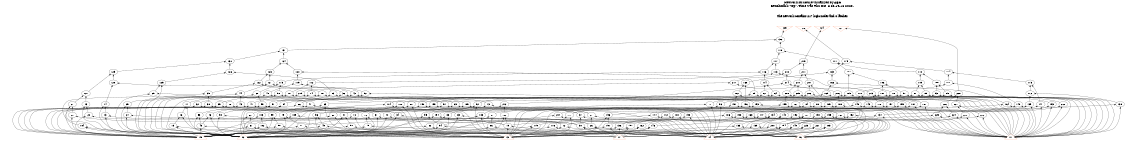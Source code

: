 # Network structure generated by ABC

digraph network {
size = "7.5,10";
center = true;
edge [dir = back];

{
  node [shape = plaintext];
  edge [style = invis];
  LevelTitle1 [label=""];
  LevelTitle2 [label=""];
  Level10 [label = ""];
  Level9 [label = ""];
  Level8 [label = ""];
  Level7 [label = ""];
  Level6 [label = ""];
  Level5 [label = ""];
  Level4 [label = ""];
  Level3 [label = ""];
  Level2 [label = ""];
  Level1 [label = ""];
  Level0 [label = ""];
  LevelTitle1 ->  LevelTitle2 ->  Level10 ->  Level9 ->  Level8 ->  Level7 ->  Level6 ->  Level5 ->  Level4 ->  Level3 ->  Level2 ->  Level1 ->  Level0;
}

{
  rank = same;
  LevelTitle1;
  title1 [shape=plaintext,
          fontsize=20,
          fontname = "Times-Roman",
          label="Network structure visualized by ABC\nBenchmark \"top\". Time was Thu Oct  8 20:19:16 2020. "
         ];
}

{
  rank = same;
  LevelTitle2;
  title2 [shape=plaintext,
          fontsize=18,
          fontname = "Times-Roman",
          label="The network contains 217 logic nodes and 0 latches.\n"
         ];
}

{
  rank = same;
  Level10;
  Node8 [label = "_25", shape = invtriangle, color = coral, fillcolor = coral];
  Node9 [label = "_26", shape = invtriangle, color = coral, fillcolor = coral];
  Node10 [label = "_24", shape = invtriangle, color = coral, fillcolor = coral];
  Node11 [label = "_27", shape = invtriangle, color = coral, fillcolor = coral];
}

{
  rank = same;
  Level9;
  Node132 [label = "132\n", shape = ellipse];
}

{
  rank = same;
  Level8;
  Node118 [label = "118\n", shape = ellipse];
  Node131 [label = "131\n", shape = ellipse];
}

{
  rank = same;
  Level7;
  Node111 [label = "111\n", shape = ellipse];
  Node117 [label = "117\n", shape = ellipse];
  Node124 [label = "124\n", shape = ellipse];
  Node130 [label = "130\n", shape = ellipse];
  Node175 [label = "175\n", shape = ellipse];
  Node219 [label = "219\n", shape = ellipse];
}

{
  rank = same;
  Level6;
  Node107 [label = "107\n", shape = ellipse];
  Node110 [label = "110\n", shape = ellipse];
  Node113 [label = "113\n", shape = ellipse];
  Node116 [label = "116\n", shape = ellipse];
  Node120 [label = "120\n", shape = ellipse];
  Node123 [label = "123\n", shape = ellipse];
  Node126 [label = "126\n", shape = ellipse];
  Node129 [label = "129\n", shape = ellipse];
  Node169 [label = "169\n", shape = ellipse];
  Node174 [label = "174\n", shape = ellipse];
  Node211 [label = "211\n", shape = ellipse];
  Node218 [label = "218\n", shape = ellipse];
}

{
  rank = same;
  Level5;
  Node106 [label = "106\n", shape = ellipse];
  Node108 [label = "108\n", shape = ellipse];
  Node109 [label = "109\n", shape = ellipse];
  Node112 [label = "112\n", shape = ellipse];
  Node114 [label = "114\n", shape = ellipse];
  Node115 [label = "115\n", shape = ellipse];
  Node119 [label = "119\n", shape = ellipse];
  Node121 [label = "121\n", shape = ellipse];
  Node122 [label = "122\n", shape = ellipse];
  Node125 [label = "125\n", shape = ellipse];
  Node128 [label = "128\n", shape = ellipse];
  Node166 [label = "166\n", shape = ellipse];
  Node168 [label = "168\n", shape = ellipse];
  Node171 [label = "171\n", shape = ellipse];
  Node173 [label = "173\n", shape = ellipse];
  Node207 [label = "207\n", shape = ellipse];
  Node210 [label = "210\n", shape = ellipse];
  Node214 [label = "214\n", shape = ellipse];
  Node217 [label = "217\n", shape = ellipse];
}

{
  rank = same;
  Level4;
  Node18 [label = "18\n", shape = ellipse];
  Node29 [label = "29\n", shape = ellipse];
  Node33 [label = "33\n", shape = ellipse];
  Node36 [label = "36\n", shape = ellipse];
  Node39 [label = "39\n", shape = ellipse];
  Node42 [label = "42\n", shape = ellipse];
  Node44 [label = "44\n", shape = ellipse];
  Node48 [label = "48\n", shape = ellipse];
  Node52 [label = "52\n", shape = ellipse];
  Node55 [label = "55\n", shape = ellipse];
  Node58 [label = "58\n", shape = ellipse];
  Node60 [label = "60\n", shape = ellipse];
  Node64 [label = "64\n", shape = ellipse];
  Node67 [label = "67\n", shape = ellipse];
  Node70 [label = "70\n", shape = ellipse];
  Node74 [label = "74\n", shape = ellipse];
  Node78 [label = "78\n", shape = ellipse];
  Node81 [label = "81\n", shape = ellipse];
  Node85 [label = "85\n", shape = ellipse];
  Node89 [label = "89\n", shape = ellipse];
  Node93 [label = "93\n", shape = ellipse];
  Node97 [label = "97\n", shape = ellipse];
  Node101 [label = "101\n", shape = ellipse];
  Node105 [label = "105\n", shape = ellipse];
  Node127 [label = "127\n", shape = ellipse];
  Node165 [label = "165\n", shape = ellipse];
  Node167 [label = "167\n", shape = ellipse];
  Node170 [label = "170\n", shape = ellipse];
  Node172 [label = "172\n", shape = ellipse];
  Node206 [label = "206\n", shape = ellipse];
  Node208 [label = "208\n", shape = ellipse];
  Node209 [label = "209\n", shape = ellipse];
  Node213 [label = "213\n", shape = ellipse];
  Node215 [label = "215\n", shape = ellipse];
  Node216 [label = "216\n", shape = ellipse];
  Node228 [label = "228\n", shape = ellipse];
}

{
  rank = same;
  Level3;
  Node14 [label = "14\n", shape = ellipse];
  Node17 [label = "17\n", shape = ellipse];
  Node21 [label = "21\n", shape = ellipse];
  Node23 [label = "23\n", shape = ellipse];
  Node25 [label = "25\n", shape = ellipse];
  Node28 [label = "28\n", shape = ellipse];
  Node32 [label = "32\n", shape = ellipse];
  Node35 [label = "35\n", shape = ellipse];
  Node38 [label = "38\n", shape = ellipse];
  Node41 [label = "41\n", shape = ellipse];
  Node43 [label = "43\n", shape = ellipse];
  Node47 [label = "47\n", shape = ellipse];
  Node51 [label = "51\n", shape = ellipse];
  Node54 [label = "54\n", shape = ellipse];
  Node57 [label = "57\n", shape = ellipse];
  Node59 [label = "59\n", shape = ellipse];
  Node63 [label = "63\n", shape = ellipse];
  Node66 [label = "66\n", shape = ellipse];
  Node69 [label = "69\n", shape = ellipse];
  Node73 [label = "73\n", shape = ellipse];
  Node77 [label = "77\n", shape = ellipse];
  Node80 [label = "80\n", shape = ellipse];
  Node84 [label = "84\n", shape = ellipse];
  Node88 [label = "88\n", shape = ellipse];
  Node92 [label = "92\n", shape = ellipse];
  Node96 [label = "96\n", shape = ellipse];
  Node100 [label = "100\n", shape = ellipse];
  Node104 [label = "104\n", shape = ellipse];
  Node135 [label = "135\n", shape = ellipse];
  Node138 [label = "138\n", shape = ellipse];
  Node141 [label = "141\n", shape = ellipse];
  Node143 [label = "143\n", shape = ellipse];
  Node145 [label = "145\n", shape = ellipse];
  Node148 [label = "148\n", shape = ellipse];
  Node151 [label = "151\n", shape = ellipse];
  Node153 [label = "153\n", shape = ellipse];
  Node156 [label = "156\n", shape = ellipse];
  Node159 [label = "159\n", shape = ellipse];
  Node161 [label = "161\n", shape = ellipse];
  Node164 [label = "164\n", shape = ellipse];
  Node178 [label = "178\n", shape = ellipse];
  Node181 [label = "181\n", shape = ellipse];
  Node185 [label = "185\n", shape = ellipse];
  Node187 [label = "187\n", shape = ellipse];
  Node188 [label = "188\n", shape = ellipse];
  Node190 [label = "190\n", shape = ellipse];
  Node193 [label = "193\n", shape = ellipse];
  Node195 [label = "195\n", shape = ellipse];
  Node197 [label = "197\n", shape = ellipse];
  Node199 [label = "199\n", shape = ellipse];
  Node202 [label = "202\n", shape = ellipse];
  Node205 [label = "205\n", shape = ellipse];
  Node212 [label = "212\n", shape = ellipse];
  Node226 [label = "226\n", shape = ellipse];
  Node227 [label = "227\n", shape = ellipse];
}

{
  rank = same;
  Level2;
  Node13 [label = "13\n", shape = ellipse];
  Node16 [label = "16\n", shape = ellipse];
  Node20 [label = "20\n", shape = ellipse];
  Node22 [label = "22\n", shape = ellipse];
  Node24 [label = "24\n", shape = ellipse];
  Node27 [label = "27\n", shape = ellipse];
  Node31 [label = "31\n", shape = ellipse];
  Node34 [label = "34\n", shape = ellipse];
  Node37 [label = "37\n", shape = ellipse];
  Node40 [label = "40\n", shape = ellipse];
  Node46 [label = "46\n", shape = ellipse];
  Node50 [label = "50\n", shape = ellipse];
  Node53 [label = "53\n", shape = ellipse];
  Node56 [label = "56\n", shape = ellipse];
  Node62 [label = "62\n", shape = ellipse];
  Node65 [label = "65\n", shape = ellipse];
  Node68 [label = "68\n", shape = ellipse];
  Node72 [label = "72\n", shape = ellipse];
  Node76 [label = "76\n", shape = ellipse];
  Node79 [label = "79\n", shape = ellipse];
  Node83 [label = "83\n", shape = ellipse];
  Node87 [label = "87\n", shape = ellipse];
  Node91 [label = "91\n", shape = ellipse];
  Node95 [label = "95\n", shape = ellipse];
  Node99 [label = "99\n", shape = ellipse];
  Node103 [label = "103\n", shape = ellipse];
  Node134 [label = "134\n", shape = ellipse];
  Node137 [label = "137\n", shape = ellipse];
  Node140 [label = "140\n", shape = ellipse];
  Node142 [label = "142\n", shape = ellipse];
  Node144 [label = "144\n", shape = ellipse];
  Node147 [label = "147\n", shape = ellipse];
  Node150 [label = "150\n", shape = ellipse];
  Node152 [label = "152\n", shape = ellipse];
  Node155 [label = "155\n", shape = ellipse];
  Node158 [label = "158\n", shape = ellipse];
  Node160 [label = "160\n", shape = ellipse];
  Node163 [label = "163\n", shape = ellipse];
  Node177 [label = "177\n", shape = ellipse];
  Node180 [label = "180\n", shape = ellipse];
  Node182 [label = "182\n", shape = ellipse];
  Node183 [label = "183\n", shape = ellipse];
  Node186 [label = "186\n", shape = ellipse];
  Node189 [label = "189\n", shape = ellipse];
  Node192 [label = "192\n", shape = ellipse];
  Node194 [label = "194\n", shape = ellipse];
  Node196 [label = "196\n", shape = ellipse];
  Node198 [label = "198\n", shape = ellipse];
  Node201 [label = "201\n", shape = ellipse];
  Node204 [label = "204\n", shape = ellipse];
  Node220 [label = "220\n", shape = ellipse];
  Node222 [label = "222\n", shape = ellipse];
  Node224 [label = "224\n", shape = ellipse];
  Node225 [label = "225\n", shape = ellipse];
}

{
  rank = same;
  Level1;
  Node12 [label = "12\n", shape = ellipse];
  Node15 [label = "15\n", shape = ellipse];
  Node19 [label = "19\n", shape = ellipse];
  Node26 [label = "26\n", shape = ellipse];
  Node30 [label = "30\n", shape = ellipse];
  Node45 [label = "45\n", shape = ellipse];
  Node49 [label = "49\n", shape = ellipse];
  Node61 [label = "61\n", shape = ellipse];
  Node71 [label = "71\n", shape = ellipse];
  Node75 [label = "75\n", shape = ellipse];
  Node82 [label = "82\n", shape = ellipse];
  Node86 [label = "86\n", shape = ellipse];
  Node90 [label = "90\n", shape = ellipse];
  Node94 [label = "94\n", shape = ellipse];
  Node98 [label = "98\n", shape = ellipse];
  Node102 [label = "102\n", shape = ellipse];
  Node133 [label = "133\n", shape = ellipse];
  Node136 [label = "136\n", shape = ellipse];
  Node139 [label = "139\n", shape = ellipse];
  Node146 [label = "146\n", shape = ellipse];
  Node149 [label = "149\n", shape = ellipse];
  Node154 [label = "154\n", shape = ellipse];
  Node157 [label = "157\n", shape = ellipse];
  Node162 [label = "162\n", shape = ellipse];
  Node176 [label = "176\n", shape = ellipse];
  Node179 [label = "179\n", shape = ellipse];
  Node184 [label = "184\n", shape = ellipse];
  Node191 [label = "191\n", shape = ellipse];
  Node200 [label = "200\n", shape = ellipse];
  Node203 [label = "203\n", shape = ellipse];
  Node221 [label = "221\n", shape = ellipse];
  Node223 [label = "223\n", shape = ellipse];
}

{
  rank = same;
  Level0;
  Node1 [label = "_7", shape = triangle, color = coral, fillcolor = coral];
  Node2 [label = "_6", shape = triangle, color = coral, fillcolor = coral];
  Node3 [label = "_5", shape = triangle, color = coral, fillcolor = coral];
  Node4 [label = "_4", shape = triangle, color = coral, fillcolor = coral];
  Node5 [label = "_3", shape = triangle, color = coral, fillcolor = coral];
  Node6 [label = "_2", shape = triangle, color = coral, fillcolor = coral];
  Node7 [label = "_1", shape = triangle, color = coral, fillcolor = coral];
}

title1 -> title2 [style = invis];
title2 -> Node8 [style = invis];
title2 -> Node9 [style = invis];
title2 -> Node10 [style = invis];
title2 -> Node11 [style = invis];
Node8 -> Node9 [style = invis];
Node9 -> Node10 [style = invis];
Node10 -> Node11 [style = invis];
Node8 -> Node132 [style = solid];
Node9 -> Node175 [style = solid];
Node10 -> Node219 [style = solid];
Node11 -> Node228 [style = solid];
Node12 -> Node2 [style = solid];
Node12 -> Node5 [style = solid];
Node13 -> Node3 [style = solid];
Node13 -> Node12 [style = solid];
Node14 -> Node6 [style = solid];
Node14 -> Node13 [style = solid];
Node15 -> Node3 [style = solid];
Node15 -> Node4 [style = solid];
Node16 -> Node6 [style = solid];
Node16 -> Node15 [style = solid];
Node17 -> Node5 [style = solid];
Node17 -> Node16 [style = solid];
Node18 -> Node7 [style = solid];
Node18 -> Node17 [style = solid];
Node19 -> Node2 [style = solid];
Node19 -> Node5 [style = solid];
Node20 -> Node3 [style = solid];
Node20 -> Node19 [style = solid];
Node21 -> Node6 [style = solid];
Node21 -> Node20 [style = solid];
Node22 -> Node3 [style = solid];
Node22 -> Node12 [style = solid];
Node23 -> Node6 [style = solid];
Node23 -> Node22 [style = solid];
Node24 -> Node3 [style = solid];
Node24 -> Node19 [style = solid];
Node25 -> Node6 [style = solid];
Node25 -> Node24 [style = solid];
Node26 -> Node1 [style = solid];
Node26 -> Node2 [style = solid];
Node27 -> Node4 [style = solid];
Node27 -> Node26 [style = solid];
Node28 -> Node3 [style = solid];
Node28 -> Node27 [style = solid];
Node29 -> Node6 [style = solid];
Node29 -> Node28 [style = solid];
Node30 -> Node1 [style = solid];
Node30 -> Node2 [style = solid];
Node31 -> Node6 [style = solid];
Node31 -> Node30 [style = solid];
Node32 -> Node3 [style = solid];
Node32 -> Node31 [style = solid];
Node33 -> Node7 [style = solid];
Node33 -> Node32 [style = solid];
Node34 -> Node6 [style = solid];
Node34 -> Node26 [style = solid];
Node35 -> Node3 [style = solid];
Node35 -> Node34 [style = solid];
Node36 -> Node7 [style = solid];
Node36 -> Node35 [style = solid];
Node37 -> Node4 [style = solid];
Node37 -> Node30 [style = solid];
Node38 -> Node3 [style = solid];
Node38 -> Node37 [style = solid];
Node39 -> Node6 [style = solid];
Node39 -> Node38 [style = solid];
Node40 -> Node6 [style = solid];
Node40 -> Node30 [style = solid];
Node41 -> Node3 [style = solid];
Node41 -> Node40 [style = solid];
Node42 -> Node7 [style = solid];
Node42 -> Node41 [style = solid];
Node43 -> Node3 [style = solid];
Node43 -> Node37 [style = solid];
Node44 -> Node6 [style = solid];
Node44 -> Node43 [style = solid];
Node45 -> Node1 [style = solid];
Node45 -> Node3 [style = solid];
Node46 -> Node5 [style = solid];
Node46 -> Node45 [style = solid];
Node47 -> Node4 [style = solid];
Node47 -> Node46 [style = solid];
Node48 -> Node6 [style = solid];
Node48 -> Node47 [style = solid];
Node49 -> Node1 [style = solid];
Node49 -> Node3 [style = solid];
Node50 -> Node6 [style = solid];
Node50 -> Node49 [style = solid];
Node51 -> Node5 [style = solid];
Node51 -> Node50 [style = solid];
Node52 -> Node7 [style = solid];
Node52 -> Node51 [style = solid];
Node53 -> Node6 [style = solid];
Node53 -> Node45 [style = solid];
Node54 -> Node5 [style = solid];
Node54 -> Node53 [style = solid];
Node55 -> Node7 [style = solid];
Node55 -> Node54 [style = solid];
Node56 -> Node5 [style = solid];
Node56 -> Node49 [style = solid];
Node57 -> Node4 [style = solid];
Node57 -> Node56 [style = solid];
Node58 -> Node6 [style = solid];
Node58 -> Node57 [style = solid];
Node59 -> Node3 [style = solid];
Node59 -> Node27 [style = solid];
Node60 -> Node6 [style = solid];
Node60 -> Node59 [style = solid];
Node61 -> Node1 [style = solid];
Node61 -> Node3 [style = solid];
Node62 -> Node6 [style = solid];
Node62 -> Node61 [style = solid];
Node63 -> Node5 [style = solid];
Node63 -> Node62 [style = solid];
Node64 -> Node7 [style = solid];
Node64 -> Node63 [style = solid];
Node65 -> Node6 [style = solid];
Node65 -> Node26 [style = solid];
Node66 -> Node3 [style = solid];
Node66 -> Node65 [style = solid];
Node67 -> Node7 [style = solid];
Node67 -> Node66 [style = solid];
Node68 -> Node5 [style = solid];
Node68 -> Node61 [style = solid];
Node69 -> Node4 [style = solid];
Node69 -> Node68 [style = solid];
Node70 -> Node6 [style = solid];
Node70 -> Node69 [style = solid];
Node71 -> Node1 [style = solid];
Node71 -> Node3 [style = solid];
Node72 -> Node5 [style = solid];
Node72 -> Node71 [style = solid];
Node73 -> Node4 [style = solid];
Node73 -> Node72 [style = solid];
Node74 -> Node6 [style = solid];
Node74 -> Node73 [style = solid];
Node75 -> Node2 [style = solid];
Node75 -> Node3 [style = solid];
Node76 -> Node6 [style = solid];
Node76 -> Node75 [style = solid];
Node77 -> Node4 [style = solid];
Node77 -> Node76 [style = solid];
Node78 -> Node7 [style = solid];
Node78 -> Node77 [style = solid];
Node79 -> Node6 [style = solid];
Node79 -> Node71 [style = solid];
Node80 -> Node5 [style = solid];
Node80 -> Node79 [style = solid];
Node81 -> Node7 [style = solid];
Node81 -> Node80 [style = solid];
Node82 -> Node2 [style = solid];
Node82 -> Node3 [style = solid];
Node83 -> Node6 [style = solid];
Node83 -> Node82 [style = solid];
Node84 -> Node4 [style = solid];
Node84 -> Node83 [style = solid];
Node85 -> Node7 [style = solid];
Node85 -> Node84 [style = solid];
Node86 -> Node2 [style = solid];
Node86 -> Node3 [style = solid];
Node87 -> Node6 [style = solid];
Node87 -> Node86 [style = solid];
Node88 -> Node4 [style = solid];
Node88 -> Node87 [style = solid];
Node89 -> Node7 [style = solid];
Node89 -> Node88 [style = solid];
Node90 -> Node3 [style = solid];
Node90 -> Node4 [style = solid];
Node91 -> Node6 [style = solid];
Node91 -> Node90 [style = solid];
Node92 -> Node5 [style = solid];
Node92 -> Node91 [style = solid];
Node93 -> Node7 [style = solid];
Node93 -> Node92 [style = solid];
Node94 -> Node2 [style = solid];
Node94 -> Node3 [style = solid];
Node95 -> Node6 [style = solid];
Node95 -> Node94 [style = solid];
Node96 -> Node4 [style = solid];
Node96 -> Node95 [style = solid];
Node97 -> Node7 [style = solid];
Node97 -> Node96 [style = solid];
Node98 -> Node3 [style = solid];
Node98 -> Node4 [style = solid];
Node99 -> Node6 [style = solid];
Node99 -> Node98 [style = solid];
Node100 -> Node5 [style = solid];
Node100 -> Node99 [style = solid];
Node101 -> Node7 [style = solid];
Node101 -> Node100 [style = solid];
Node102 -> Node3 [style = solid];
Node102 -> Node4 [style = solid];
Node103 -> Node6 [style = solid];
Node103 -> Node102 [style = solid];
Node104 -> Node5 [style = solid];
Node104 -> Node103 [style = solid];
Node105 -> Node7 [style = solid];
Node105 -> Node104 [style = solid];
Node106 -> Node97 [style = solid];
Node106 -> Node101 [style = solid];
Node107 -> Node105 [style = solid];
Node107 -> Node106 [style = solid];
Node108 -> Node89 [style = solid];
Node108 -> Node93 [style = solid];
Node109 -> Node81 [style = solid];
Node109 -> Node85 [style = solid];
Node110 -> Node108 [style = solid];
Node110 -> Node109 [style = solid];
Node111 -> Node107 [style = solid];
Node111 -> Node110 [style = solid];
Node112 -> Node70 [style = solid];
Node112 -> Node74 [style = solid];
Node113 -> Node78 [style = solid];
Node113 -> Node112 [style = solid];
Node114 -> Node64 [style = solid];
Node114 -> Node67 [style = solid];
Node115 -> Node58 [style = solid];
Node115 -> Node60 [style = solid];
Node116 -> Node114 [style = solid];
Node116 -> Node115 [style = solid];
Node117 -> Node113 [style = solid];
Node117 -> Node116 [style = solid];
Node118 -> Node111 [style = solid];
Node118 -> Node117 [style = solid];
Node119 -> Node48 [style = solid];
Node119 -> Node52 [style = solid];
Node120 -> Node55 [style = solid];
Node120 -> Node119 [style = solid];
Node121 -> Node42 [style = solid];
Node121 -> Node44 [style = solid];
Node122 -> Node36 [style = solid];
Node122 -> Node39 [style = solid];
Node123 -> Node121 [style = solid];
Node123 -> Node122 [style = solid];
Node124 -> Node120 [style = solid];
Node124 -> Node123 [style = solid];
Node125 -> Node25 [style = solid];
Node125 -> Node29 [style = solid];
Node126 -> Node33 [style = solid];
Node126 -> Node125 [style = solid];
Node127 -> Node21 [style = solid];
Node127 -> Node23 [style = solid];
Node128 -> Node14 [style = solid];
Node128 -> Node18 [style = solid];
Node129 -> Node127 [style = solid];
Node129 -> Node128 [style = solid];
Node130 -> Node126 [style = solid];
Node130 -> Node129 [style = solid];
Node131 -> Node124 [style = solid];
Node131 -> Node130 [style = solid];
Node132 -> Node118 [style = solid];
Node132 -> Node131 [style = solid];
Node133 -> Node2 [style = solid];
Node133 -> Node5 [style = solid];
Node134 -> Node4 [style = solid];
Node134 -> Node133 [style = solid];
Node135 -> Node7 [style = solid];
Node135 -> Node134 [style = solid];
Node136 -> Node1 [style = solid];
Node136 -> Node5 [style = solid];
Node137 -> Node2 [style = solid];
Node137 -> Node136 [style = solid];
Node138 -> Node7 [style = solid];
Node138 -> Node137 [style = solid];
Node139 -> Node2 [style = solid];
Node139 -> Node5 [style = solid];
Node140 -> Node4 [style = solid];
Node140 -> Node139 [style = solid];
Node141 -> Node7 [style = solid];
Node141 -> Node140 [style = solid];
Node142 -> Node4 [style = solid];
Node142 -> Node12 [style = solid];
Node143 -> Node7 [style = solid];
Node143 -> Node142 [style = solid];
Node144 -> Node4 [style = solid];
Node144 -> Node19 [style = solid];
Node145 -> Node7 [style = solid];
Node145 -> Node144 [style = solid];
Node146 -> Node1 [style = solid];
Node146 -> Node5 [style = solid];
Node147 -> Node2 [style = solid];
Node147 -> Node146 [style = solid];
Node148 -> Node7 [style = solid];
Node148 -> Node147 [style = solid];
Node149 -> Node1 [style = solid];
Node149 -> Node4 [style = solid];
Node150 -> Node2 [style = solid];
Node150 -> Node149 [style = solid];
Node151 -> Node5 [style = solid];
Node151 -> Node150 [style = solid];
Node152 -> Node2 [style = solid];
Node152 -> Node149 [style = solid];
Node153 -> Node5 [style = solid];
Node153 -> Node152 [style = solid];
Node154 -> Node1 [style = solid];
Node154 -> Node4 [style = solid];
Node155 -> Node2 [style = solid];
Node155 -> Node154 [style = solid];
Node156 -> Node5 [style = solid];
Node156 -> Node155 [style = solid];
Node157 -> Node1 [style = solid];
Node157 -> Node5 [style = solid];
Node158 -> Node2 [style = solid];
Node158 -> Node157 [style = solid];
Node159 -> Node7 [style = solid];
Node159 -> Node158 [style = solid];
Node160 -> Node2 [style = solid];
Node160 -> Node154 [style = solid];
Node161 -> Node5 [style = solid];
Node161 -> Node160 [style = solid];
Node162 -> Node1 [style = solid];
Node162 -> Node5 [style = solid];
Node163 -> Node2 [style = solid];
Node163 -> Node162 [style = solid];
Node164 -> Node7 [style = solid];
Node164 -> Node163 [style = solid];
Node165 -> Node159 [style = solid];
Node165 -> Node161 [style = solid];
Node166 -> Node164 [style = solid];
Node166 -> Node165 [style = solid];
Node167 -> Node151 [style = solid];
Node167 -> Node153 [style = solid];
Node168 -> Node156 [style = solid];
Node168 -> Node167 [style = solid];
Node169 -> Node166 [style = solid];
Node169 -> Node168 [style = solid];
Node170 -> Node143 [style = solid];
Node170 -> Node145 [style = solid];
Node171 -> Node148 [style = solid];
Node171 -> Node170 [style = solid];
Node172 -> Node135 [style = solid];
Node172 -> Node138 [style = solid];
Node173 -> Node141 [style = solid];
Node173 -> Node172 [style = solid];
Node174 -> Node171 [style = solid];
Node174 -> Node173 [style = solid];
Node175 -> Node169 [style = solid];
Node175 -> Node174 [style = solid];
Node176 -> Node4 [style = solid];
Node176 -> Node6 [style = solid];
Node177 -> Node5 [style = solid];
Node177 -> Node176 [style = solid];
Node178 -> Node7 [style = solid];
Node178 -> Node177 [style = solid];
Node179 -> Node3 [style = solid];
Node179 -> Node5 [style = solid];
Node180 -> Node4 [style = solid];
Node180 -> Node179 [style = solid];
Node181 -> Node7 [style = solid];
Node181 -> Node180 [style = solid];
Node182 -> Node6 [style = solid];
Node182 -> Node19 [style = solid];
Node183 -> Node5 [style = solid];
Node183 -> Node94 [style = solid];
Node184 -> Node3 [style = solid];
Node184 -> Node6 [style = solid];
Node185 -> Node6 [style = solid];
Node185 -> Node160 [style = solid];
Node186 -> Node2 [style = solid];
Node186 -> Node49 [style = solid];
Node187 -> Node7 [style = solid];
Node187 -> Node186 [style = solid];
Node188 -> Node4 [style = solid];
Node188 -> Node186 [style = solid];
Node189 -> Node3 [style = solid];
Node189 -> Node154 [style = solid];
Node190 -> Node5 [style = solid];
Node190 -> Node189 [style = solid];
Node191 -> Node1 [style = solid];
Node191 -> Node6 [style = solid];
Node192 -> Node2 [style = solid];
Node192 -> Node191 [style = solid];
Node193 -> Node7 [style = solid];
Node193 -> Node192 [style = solid];
Node194 -> Node3 [style = solid];
Node194 -> Node136 [style = solid];
Node195 -> Node7 [style = solid];
Node195 -> Node194 [style = solid];
Node196 -> Node5 [style = solid];
Node196 -> Node191 [style = solid];
Node197 -> Node7 [style = solid];
Node197 -> Node196 [style = solid];
Node198 -> Node4 [style = solid];
Node198 -> Node136 [style = solid];
Node199 -> Node6 [style = solid];
Node199 -> Node198 [style = solid];
Node200 -> Node2 [style = solid];
Node200 -> Node6 [style = solid];
Node201 -> Node4 [style = solid];
Node201 -> Node200 [style = solid];
Node202 -> Node7 [style = solid];
Node202 -> Node201 [style = solid];
Node203 -> Node2 [style = solid];
Node203 -> Node4 [style = solid];
Node204 -> Node3 [style = solid];
Node204 -> Node203 [style = solid];
Node205 -> Node7 [style = solid];
Node205 -> Node204 [style = solid];
Node206 -> Node199 [style = solid];
Node206 -> Node202 [style = solid];
Node207 -> Node205 [style = solid];
Node207 -> Node206 [style = solid];
Node208 -> Node195 [style = solid];
Node208 -> Node197 [style = solid];
Node209 -> Node190 [style = solid];
Node209 -> Node193 [style = solid];
Node210 -> Node208 [style = solid];
Node210 -> Node209 [style = solid];
Node211 -> Node207 [style = solid];
Node211 -> Node210 [style = solid];
Node212 -> Node182 [style = solid];
Node212 -> Node183 [style = solid];
Node213 -> Node178 [style = solid];
Node213 -> Node181 [style = solid];
Node214 -> Node212 [style = solid];
Node214 -> Node213 [style = solid];
Node215 -> Node184 [style = solid];
Node215 -> Node185 [style = solid];
Node216 -> Node187 [style = solid];
Node216 -> Node188 [style = solid];
Node217 -> Node215 [style = solid];
Node217 -> Node216 [style = solid];
Node218 -> Node214 [style = solid];
Node218 -> Node217 [style = solid];
Node219 -> Node211 [style = solid];
Node219 -> Node218 [style = solid];
Node220 -> Node7 [style = solid];
Node220 -> Node149 [style = solid];
Node221 -> Node1 [style = solid];
Node221 -> Node4 [style = solid];
Node222 -> Node7 [style = solid];
Node222 -> Node221 [style = solid];
Node223 -> Node1 [style = solid];
Node223 -> Node4 [style = solid];
Node224 -> Node7 [style = solid];
Node224 -> Node223 [style = solid];
Node225 -> Node7 [style = solid];
Node225 -> Node154 [style = solid];
Node226 -> Node224 [style = solid];
Node226 -> Node225 [style = solid];
Node227 -> Node220 [style = solid];
Node227 -> Node222 [style = solid];
Node228 -> Node226 [style = solid];
Node228 -> Node227 [style = solid];
}

